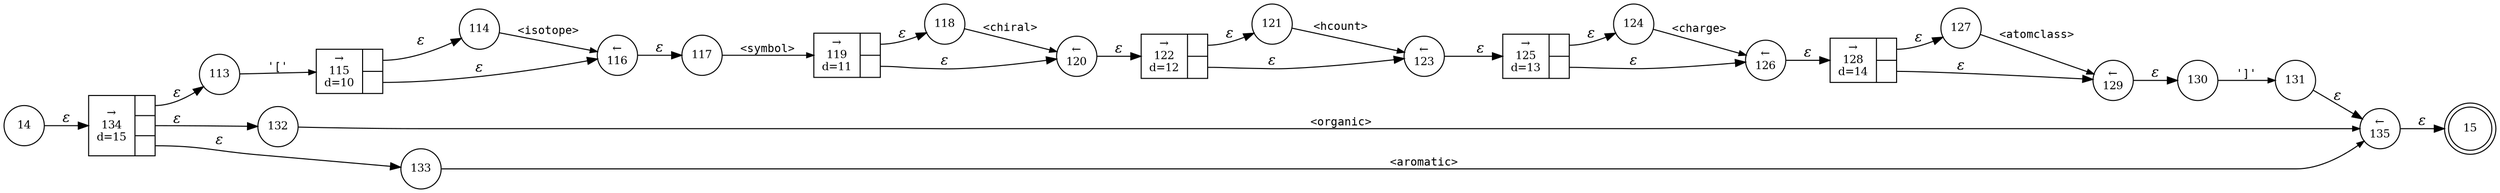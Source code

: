 digraph ATN {
rankdir=LR;
s15[fontsize=11, label="15", shape=doublecircle, fixedsize=true, width=.6];
s128[fontsize=11,label="{&rarr;\n128\nd=14|{<p0>|<p1>}}", shape=record, fixedsize=false, peripheries=1];
s129[fontsize=11,label="&larr;\n129", shape=circle, fixedsize=true, width=.55, peripheries=1];
s130[fontsize=11,label="130", shape=circle, fixedsize=true, width=.55, peripheries=1];
s131[fontsize=11,label="131", shape=circle, fixedsize=true, width=.55, peripheries=1];
s132[fontsize=11,label="132", shape=circle, fixedsize=true, width=.55, peripheries=1];
s133[fontsize=11,label="133", shape=circle, fixedsize=true, width=.55, peripheries=1];
s134[fontsize=11,label="{&rarr;\n134\nd=15|{<p0>|<p1>|<p2>}}", shape=record, fixedsize=false, peripheries=1];
s135[fontsize=11,label="&larr;\n135", shape=circle, fixedsize=true, width=.55, peripheries=1];
s14[fontsize=11,label="14", shape=circle, fixedsize=true, width=.55, peripheries=1];
s113[fontsize=11,label="113", shape=circle, fixedsize=true, width=.55, peripheries=1];
s114[fontsize=11,label="114", shape=circle, fixedsize=true, width=.55, peripheries=1];
s115[fontsize=11,label="{&rarr;\n115\nd=10|{<p0>|<p1>}}", shape=record, fixedsize=false, peripheries=1];
s116[fontsize=11,label="&larr;\n116", shape=circle, fixedsize=true, width=.55, peripheries=1];
s117[fontsize=11,label="117", shape=circle, fixedsize=true, width=.55, peripheries=1];
s118[fontsize=11,label="118", shape=circle, fixedsize=true, width=.55, peripheries=1];
s119[fontsize=11,label="{&rarr;\n119\nd=11|{<p0>|<p1>}}", shape=record, fixedsize=false, peripheries=1];
s120[fontsize=11,label="&larr;\n120", shape=circle, fixedsize=true, width=.55, peripheries=1];
s121[fontsize=11,label="121", shape=circle, fixedsize=true, width=.55, peripheries=1];
s122[fontsize=11,label="{&rarr;\n122\nd=12|{<p0>|<p1>}}", shape=record, fixedsize=false, peripheries=1];
s123[fontsize=11,label="&larr;\n123", shape=circle, fixedsize=true, width=.55, peripheries=1];
s124[fontsize=11,label="124", shape=circle, fixedsize=true, width=.55, peripheries=1];
s125[fontsize=11,label="{&rarr;\n125\nd=13|{<p0>|<p1>}}", shape=record, fixedsize=false, peripheries=1];
s126[fontsize=11,label="&larr;\n126", shape=circle, fixedsize=true, width=.55, peripheries=1];
s127[fontsize=11,label="127", shape=circle, fixedsize=true, width=.55, peripheries=1];
s14 -> s134 [fontname="Times-Italic", label="&epsilon;"];
s134:p0 -> s113 [fontname="Times-Italic", label="&epsilon;"];
s134:p1 -> s132 [fontname="Times-Italic", label="&epsilon;"];
s134:p2 -> s133 [fontname="Times-Italic", label="&epsilon;"];
s113 -> s115 [fontsize=11, fontname="Courier", arrowsize=.7, label = "'['", arrowhead = normal];
s132 -> s135 [fontsize=11, fontname="Courier", arrowsize=.7, label = "<organic>", arrowhead = normal];
s133 -> s135 [fontsize=11, fontname="Courier", arrowsize=.7, label = "<aromatic>", arrowhead = normal];
s115:p0 -> s114 [fontname="Times-Italic", label="&epsilon;"];
s115:p1 -> s116 [fontname="Times-Italic", label="&epsilon;"];
s135 -> s15 [fontname="Times-Italic", label="&epsilon;"];
s114 -> s116 [fontsize=11, fontname="Courier", arrowsize=.7, label = "<isotope>", arrowhead = normal];
s116 -> s117 [fontname="Times-Italic", label="&epsilon;"];
s117 -> s119 [fontsize=11, fontname="Courier", arrowsize=.7, label = "<symbol>", arrowhead = normal];
s119:p0 -> s118 [fontname="Times-Italic", label="&epsilon;"];
s119:p1 -> s120 [fontname="Times-Italic", label="&epsilon;"];
s118 -> s120 [fontsize=11, fontname="Courier", arrowsize=.7, label = "<chiral>", arrowhead = normal];
s120 -> s122 [fontname="Times-Italic", label="&epsilon;"];
s122:p0 -> s121 [fontname="Times-Italic", label="&epsilon;"];
s122:p1 -> s123 [fontname="Times-Italic", label="&epsilon;"];
s121 -> s123 [fontsize=11, fontname="Courier", arrowsize=.7, label = "<hcount>", arrowhead = normal];
s123 -> s125 [fontname="Times-Italic", label="&epsilon;"];
s125:p0 -> s124 [fontname="Times-Italic", label="&epsilon;"];
s125:p1 -> s126 [fontname="Times-Italic", label="&epsilon;"];
s124 -> s126 [fontsize=11, fontname="Courier", arrowsize=.7, label = "<charge>", arrowhead = normal];
s126 -> s128 [fontname="Times-Italic", label="&epsilon;"];
s128:p0 -> s127 [fontname="Times-Italic", label="&epsilon;"];
s128:p1 -> s129 [fontname="Times-Italic", label="&epsilon;"];
s127 -> s129 [fontsize=11, fontname="Courier", arrowsize=.7, label = "<atomclass>", arrowhead = normal];
s129 -> s130 [fontname="Times-Italic", label="&epsilon;"];
s130 -> s131 [fontsize=11, fontname="Courier", arrowsize=.7, label = "']'", arrowhead = normal];
s131 -> s135 [fontname="Times-Italic", label="&epsilon;"];
}